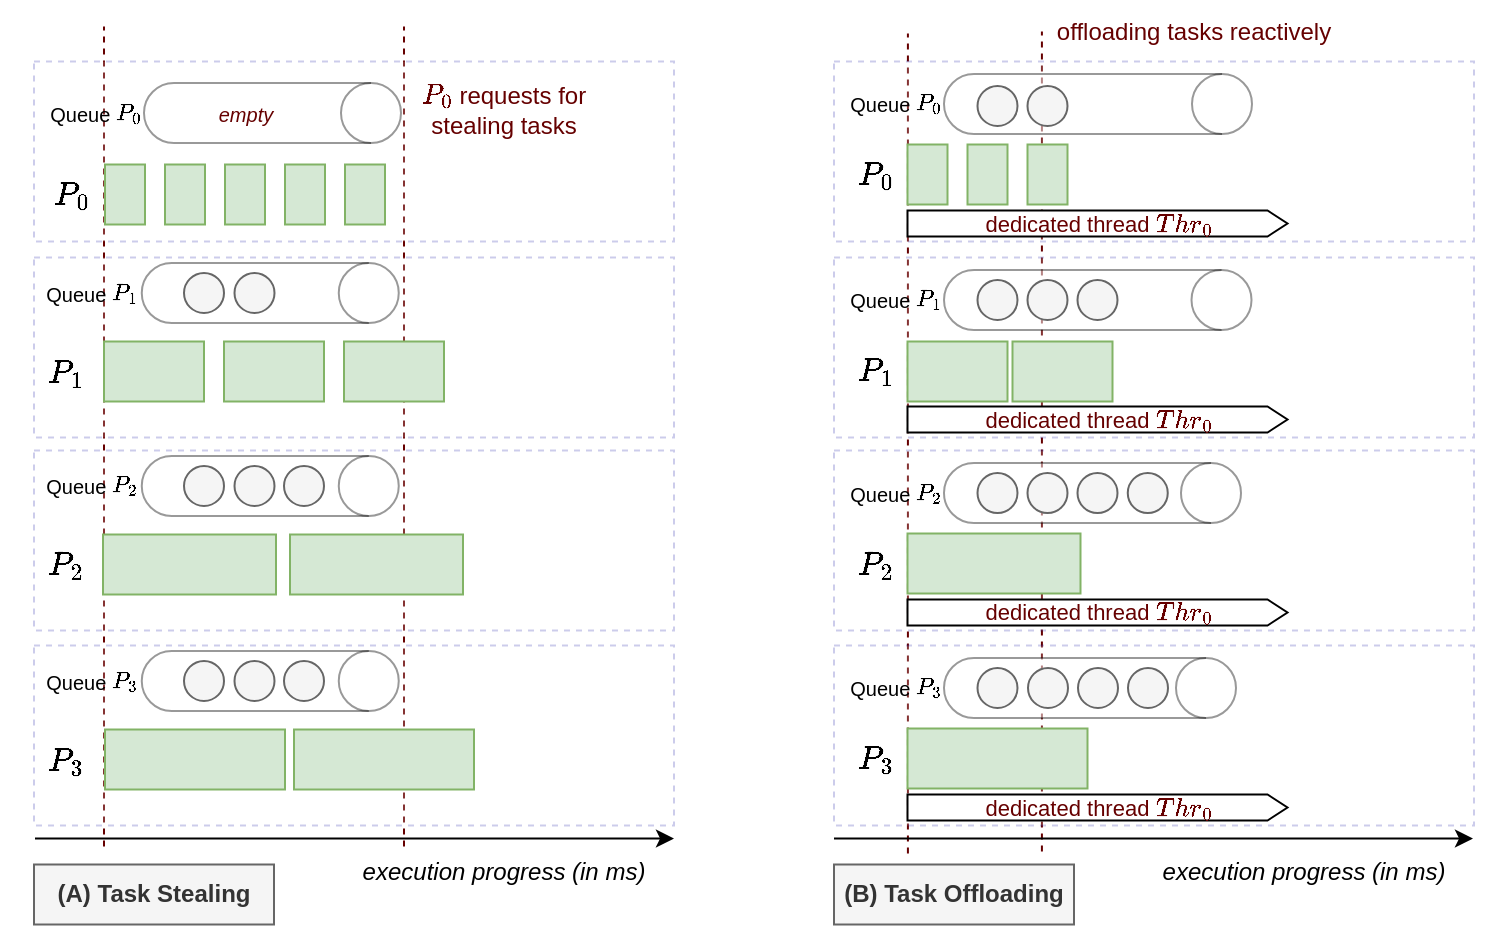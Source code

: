 <mxfile version="21.6.1" type="device">
  <diagram name="Page-1" id="OCD1pQ2lFyb5-pAs6mBr">
    <mxGraphModel dx="1039" dy="631" grid="1" gridSize="10" guides="1" tooltips="1" connect="1" arrows="1" fold="1" page="1" pageScale="1" pageWidth="850" pageHeight="1100" math="1" shadow="0">
      <root>
        <mxCell id="0" />
        <mxCell id="1" parent="0" />
        <mxCell id="47elDPR47_D-u9-GdjI5-1" value="" style="endArrow=none;dashed=1;html=1;rounded=0;strokeColor=#660000;" edge="1" parent="1">
          <mxGeometry width="50" height="50" relative="1" as="geometry">
            <mxPoint x="75" y="458.25" as="sourcePoint" />
            <mxPoint x="75" y="48.25" as="targetPoint" />
          </mxGeometry>
        </mxCell>
        <mxCell id="T_0C0X5ZwcewlRZvApfs-1" value="" style="endArrow=none;dashed=1;html=1;rounded=0;strokeColor=#660000;" parent="1" edge="1">
          <mxGeometry width="50" height="50" relative="1" as="geometry">
            <mxPoint x="476.96" y="461.75" as="sourcePoint" />
            <mxPoint x="476.96" y="51.75" as="targetPoint" />
          </mxGeometry>
        </mxCell>
        <mxCell id="EI3U2951v47eRK_0hJTf-91" value="" style="endArrow=none;dashed=1;html=1;rounded=0;strokeColor=#660000;" parent="1" edge="1">
          <mxGeometry width="50" height="50" relative="1" as="geometry">
            <mxPoint x="543.96" y="460.75" as="sourcePoint" />
            <mxPoint x="543.96" y="50.75" as="targetPoint" />
          </mxGeometry>
        </mxCell>
        <mxCell id="EI3U2951v47eRK_0hJTf-36" value="" style="rounded=0;whiteSpace=wrap;html=1;opacity=20;dashed=1;strokeColor=#000099;" parent="1" vertex="1">
          <mxGeometry x="440" y="65.75" width="320" height="90" as="geometry" />
        </mxCell>
        <mxCell id="EI3U2951v47eRK_0hJTf-50" value="" style="rounded=0;whiteSpace=wrap;html=1;opacity=20;dashed=1;strokeColor=#000099;" parent="1" vertex="1">
          <mxGeometry x="440" y="163.75" width="320" height="90" as="geometry" />
        </mxCell>
        <mxCell id="up2wbToSJT_fbcNd9yz9-1" value="" style="endArrow=none;dashed=1;html=1;rounded=0;strokeColor=#660000;" parent="1" edge="1">
          <mxGeometry width="50" height="50" relative="1" as="geometry">
            <mxPoint x="225" y="458.25" as="sourcePoint" />
            <mxPoint x="225" y="48.25" as="targetPoint" />
          </mxGeometry>
        </mxCell>
        <mxCell id="EI3U2951v47eRK_0hJTf-10" value="" style="rounded=0;whiteSpace=wrap;html=1;opacity=20;dashed=1;strokeColor=#000099;" parent="1" vertex="1">
          <mxGeometry x="40" y="163.75" width="320" height="90" as="geometry" />
        </mxCell>
        <mxCell id="EI3U2951v47eRK_0hJTf-9" value="" style="rounded=0;whiteSpace=wrap;html=1;opacity=20;dashed=1;strokeColor=#000099;" parent="1" vertex="1">
          <mxGeometry x="40" y="65.75" width="320" height="90" as="geometry" />
        </mxCell>
        <mxCell id="E4jaz9_r6LfAv21_UV1V-21" value="" style="rounded=0;whiteSpace=wrap;html=1;fillColor=#d5e8d4;strokeColor=#82b366;" parent="1" vertex="1">
          <mxGeometry x="75" y="205.75" width="50" height="30" as="geometry" />
        </mxCell>
        <mxCell id="E4jaz9_r6LfAv21_UV1V-43" value="$$P_{0}$$" style="text;html=1;strokeColor=none;fillColor=none;align=center;verticalAlign=middle;whiteSpace=wrap;rounded=0;fontSize=14;" parent="1" vertex="1">
          <mxGeometry x="44.25" y="117.25" width="31.25" height="30" as="geometry" />
        </mxCell>
        <mxCell id="E4jaz9_r6LfAv21_UV1V-45" value="" style="rounded=0;whiteSpace=wrap;html=1;fillColor=#d5e8d4;strokeColor=#82b366;" parent="1" vertex="1">
          <mxGeometry x="75.5" y="117.25" width="20" height="30" as="geometry" />
        </mxCell>
        <mxCell id="E4jaz9_r6LfAv21_UV1V-48" value="" style="endArrow=classic;html=1;rounded=0;" parent="1" edge="1">
          <mxGeometry width="50" height="50" relative="1" as="geometry">
            <mxPoint x="40.5" y="454.25" as="sourcePoint" />
            <mxPoint x="360" y="454.25" as="targetPoint" />
          </mxGeometry>
        </mxCell>
        <mxCell id="E4jaz9_r6LfAv21_UV1V-49" value="execution progress (in ms)" style="text;html=1;strokeColor=none;fillColor=none;align=center;verticalAlign=middle;whiteSpace=wrap;rounded=0;fontStyle=2" parent="1" vertex="1">
          <mxGeometry x="200" y="460.75" width="150" height="20" as="geometry" />
        </mxCell>
        <mxCell id="E4jaz9_r6LfAv21_UV1V-50" value="" style="rounded=0;whiteSpace=wrap;html=1;fillColor=#d5e8d4;strokeColor=#82b366;" parent="1" vertex="1">
          <mxGeometry x="105.5" y="117.25" width="20" height="30" as="geometry" />
        </mxCell>
        <mxCell id="E4jaz9_r6LfAv21_UV1V-51" value="" style="rounded=0;whiteSpace=wrap;html=1;fillColor=#d5e8d4;strokeColor=#82b366;" parent="1" vertex="1">
          <mxGeometry x="135.5" y="117.25" width="20" height="30" as="geometry" />
        </mxCell>
        <mxCell id="E4jaz9_r6LfAv21_UV1V-52" value="" style="rounded=0;whiteSpace=wrap;html=1;fillColor=#d5e8d4;strokeColor=#82b366;" parent="1" vertex="1">
          <mxGeometry x="165.5" y="117.25" width="20" height="30" as="geometry" />
        </mxCell>
        <mxCell id="E4jaz9_r6LfAv21_UV1V-53" value="" style="rounded=0;whiteSpace=wrap;html=1;fillColor=#d5e8d4;strokeColor=#82b366;" parent="1" vertex="1">
          <mxGeometry x="195.5" y="117.25" width="20" height="30" as="geometry" />
        </mxCell>
        <mxCell id="E4jaz9_r6LfAv21_UV1V-69" value="" style="rounded=0;whiteSpace=wrap;html=1;fillColor=#d5e8d4;strokeColor=#82b366;" parent="1" vertex="1">
          <mxGeometry x="135" y="205.75" width="50" height="30" as="geometry" />
        </mxCell>
        <mxCell id="E4jaz9_r6LfAv21_UV1V-70" value="" style="rounded=0;whiteSpace=wrap;html=1;fillColor=#d5e8d4;strokeColor=#82b366;" parent="1" vertex="1">
          <mxGeometry x="195" y="205.75" width="50" height="30" as="geometry" />
        </mxCell>
        <mxCell id="up2wbToSJT_fbcNd9yz9-6" value="\(P_{0}\) requests for stealing tasks" style="text;html=1;strokeColor=none;fillColor=none;align=center;verticalAlign=middle;whiteSpace=wrap;rounded=0;rotation=0;fontColor=#660000;" parent="1" vertex="1">
          <mxGeometry x="230" y="75" width="90" height="30" as="geometry" />
        </mxCell>
        <mxCell id="up2wbToSJT_fbcNd9yz9-40" value="dedicated thread \(Thr_{0}\)" style="html=1;shadow=0;dashed=0;align=center;verticalAlign=middle;shape=mxgraph.arrows2.arrow;dy=0;dx=10;notch=0;fontColor=#660000;fontSize=11;" parent="1" vertex="1">
          <mxGeometry x="476.75" y="140.25" width="190" height="13" as="geometry" />
        </mxCell>
        <mxCell id="EI3U2951v47eRK_0hJTf-1" value="" style="shape=cylinder3;whiteSpace=wrap;html=1;boundedLbl=1;backgroundOutline=1;size=15;rotation=90;opacity=40;" parent="1" vertex="1">
          <mxGeometry x="144.25" y="27.25" width="30" height="128.5" as="geometry" />
        </mxCell>
        <mxCell id="EI3U2951v47eRK_0hJTf-2" value="Queue \(P_{0}\)" style="text;html=1;strokeColor=none;fillColor=none;align=center;verticalAlign=middle;whiteSpace=wrap;rounded=0;fontSize=10;" parent="1" vertex="1">
          <mxGeometry x="45.5" y="78" width="50" height="27" as="geometry" />
        </mxCell>
        <mxCell id="EI3U2951v47eRK_0hJTf-4" value="$$P_{1}$$" style="text;html=1;strokeColor=none;fillColor=none;align=center;verticalAlign=middle;whiteSpace=wrap;rounded=0;fontSize=14;" parent="1" vertex="1">
          <mxGeometry x="40.5" y="205.75" width="31.25" height="30" as="geometry" />
        </mxCell>
        <mxCell id="EI3U2951v47eRK_0hJTf-5" value="" style="shape=cylinder3;whiteSpace=wrap;html=1;boundedLbl=1;backgroundOutline=1;size=15;rotation=90;opacity=40;" parent="1" vertex="1">
          <mxGeometry x="143.13" y="117.25" width="30" height="128.5" as="geometry" />
        </mxCell>
        <mxCell id="EI3U2951v47eRK_0hJTf-6" value="Queue \(P_{1}\)" style="text;html=1;strokeColor=none;fillColor=none;align=center;verticalAlign=middle;whiteSpace=wrap;rounded=0;fontSize=10;" parent="1" vertex="1">
          <mxGeometry x="44.38" y="168" width="50" height="27" as="geometry" />
        </mxCell>
        <mxCell id="EI3U2951v47eRK_0hJTf-7" value="" style="ellipse;whiteSpace=wrap;html=1;aspect=fixed;fillColor=#f5f5f5;fontColor=#333333;strokeColor=#666666;" parent="1" vertex="1">
          <mxGeometry x="115" y="171.5" width="20" height="20" as="geometry" />
        </mxCell>
        <mxCell id="EI3U2951v47eRK_0hJTf-8" value="" style="ellipse;whiteSpace=wrap;html=1;aspect=fixed;fillColor=#f5f5f5;fontColor=#333333;strokeColor=#666666;" parent="1" vertex="1">
          <mxGeometry x="140.25" y="171.5" width="20" height="20" as="geometry" />
        </mxCell>
        <mxCell id="EI3U2951v47eRK_0hJTf-11" value="" style="rounded=0;whiteSpace=wrap;html=1;opacity=20;dashed=1;strokeColor=#000099;" parent="1" vertex="1">
          <mxGeometry x="40" y="260.25" width="320" height="90" as="geometry" />
        </mxCell>
        <mxCell id="EI3U2951v47eRK_0hJTf-15" value="$$P_{2}$$" style="text;html=1;strokeColor=none;fillColor=none;align=center;verticalAlign=middle;whiteSpace=wrap;rounded=0;fontSize=14;" parent="1" vertex="1">
          <mxGeometry x="40.5" y="302.25" width="31.25" height="30" as="geometry" />
        </mxCell>
        <mxCell id="EI3U2951v47eRK_0hJTf-16" value="" style="shape=cylinder3;whiteSpace=wrap;html=1;boundedLbl=1;backgroundOutline=1;size=15;rotation=90;opacity=40;" parent="1" vertex="1">
          <mxGeometry x="143.13" y="213.75" width="30" height="128.5" as="geometry" />
        </mxCell>
        <mxCell id="EI3U2951v47eRK_0hJTf-17" value="Queue \(P_{2}\)" style="text;html=1;strokeColor=none;fillColor=none;align=center;verticalAlign=middle;whiteSpace=wrap;rounded=0;fontSize=10;" parent="1" vertex="1">
          <mxGeometry x="44.38" y="264.5" width="50" height="27" as="geometry" />
        </mxCell>
        <mxCell id="EI3U2951v47eRK_0hJTf-18" value="" style="ellipse;whiteSpace=wrap;html=1;aspect=fixed;fillColor=#f5f5f5;fontColor=#333333;strokeColor=#666666;" parent="1" vertex="1">
          <mxGeometry x="115" y="268" width="20" height="20" as="geometry" />
        </mxCell>
        <mxCell id="EI3U2951v47eRK_0hJTf-19" value="" style="ellipse;whiteSpace=wrap;html=1;aspect=fixed;fillColor=#f5f5f5;fontColor=#333333;strokeColor=#666666;" parent="1" vertex="1">
          <mxGeometry x="140.25" y="268" width="20" height="20" as="geometry" />
        </mxCell>
        <mxCell id="EI3U2951v47eRK_0hJTf-20" value="" style="ellipse;whiteSpace=wrap;html=1;aspect=fixed;fillColor=#f5f5f5;fontColor=#333333;strokeColor=#666666;" parent="1" vertex="1">
          <mxGeometry x="165" y="268" width="20" height="20" as="geometry" />
        </mxCell>
        <mxCell id="EI3U2951v47eRK_0hJTf-21" value="" style="rounded=0;whiteSpace=wrap;html=1;fillColor=#d5e8d4;strokeColor=#82b366;" parent="1" vertex="1">
          <mxGeometry x="74.5" y="302.25" width="86.5" height="30" as="geometry" />
        </mxCell>
        <mxCell id="EI3U2951v47eRK_0hJTf-22" value="" style="rounded=0;whiteSpace=wrap;html=1;fillColor=#d5e8d4;strokeColor=#82b366;" parent="1" vertex="1">
          <mxGeometry x="168" y="302.25" width="86.5" height="30" as="geometry" />
        </mxCell>
        <mxCell id="EI3U2951v47eRK_0hJTf-23" value="" style="rounded=0;whiteSpace=wrap;html=1;opacity=20;dashed=1;strokeColor=#000099;" parent="1" vertex="1">
          <mxGeometry x="40" y="357.75" width="320" height="90" as="geometry" />
        </mxCell>
        <mxCell id="EI3U2951v47eRK_0hJTf-24" value="$$P_{3}$$" style="text;html=1;strokeColor=none;fillColor=none;align=center;verticalAlign=middle;whiteSpace=wrap;rounded=0;fontSize=14;" parent="1" vertex="1">
          <mxGeometry x="40.5" y="399.75" width="31.25" height="30" as="geometry" />
        </mxCell>
        <mxCell id="EI3U2951v47eRK_0hJTf-25" value="" style="shape=cylinder3;whiteSpace=wrap;html=1;boundedLbl=1;backgroundOutline=1;size=15;rotation=90;opacity=40;" parent="1" vertex="1">
          <mxGeometry x="143.13" y="311.25" width="30" height="128.5" as="geometry" />
        </mxCell>
        <mxCell id="EI3U2951v47eRK_0hJTf-26" value="Queue \(P_{3}\)" style="text;html=1;strokeColor=none;fillColor=none;align=center;verticalAlign=middle;whiteSpace=wrap;rounded=0;fontSize=10;" parent="1" vertex="1">
          <mxGeometry x="44.38" y="362" width="50" height="27" as="geometry" />
        </mxCell>
        <mxCell id="EI3U2951v47eRK_0hJTf-27" value="" style="ellipse;whiteSpace=wrap;html=1;aspect=fixed;fillColor=#f5f5f5;fontColor=#333333;strokeColor=#666666;" parent="1" vertex="1">
          <mxGeometry x="115" y="365.5" width="20" height="20" as="geometry" />
        </mxCell>
        <mxCell id="EI3U2951v47eRK_0hJTf-28" value="" style="ellipse;whiteSpace=wrap;html=1;aspect=fixed;fillColor=#f5f5f5;fontColor=#333333;strokeColor=#666666;" parent="1" vertex="1">
          <mxGeometry x="140.25" y="365.5" width="20" height="20" as="geometry" />
        </mxCell>
        <mxCell id="EI3U2951v47eRK_0hJTf-29" value="" style="ellipse;whiteSpace=wrap;html=1;aspect=fixed;fillColor=#f5f5f5;fontColor=#333333;strokeColor=#666666;" parent="1" vertex="1">
          <mxGeometry x="165" y="365.5" width="20" height="20" as="geometry" />
        </mxCell>
        <mxCell id="EI3U2951v47eRK_0hJTf-33" value="" style="rounded=0;whiteSpace=wrap;html=1;fillColor=#d5e8d4;strokeColor=#82b366;" parent="1" vertex="1">
          <mxGeometry x="75.5" y="399.75" width="90" height="30" as="geometry" />
        </mxCell>
        <mxCell id="EI3U2951v47eRK_0hJTf-34" value="" style="rounded=0;whiteSpace=wrap;html=1;fillColor=#d5e8d4;strokeColor=#82b366;" parent="1" vertex="1">
          <mxGeometry x="170" y="399.75" width="90" height="30" as="geometry" />
        </mxCell>
        <mxCell id="EI3U2951v47eRK_0hJTf-35" value="empty" style="text;html=1;strokeColor=none;fillColor=none;align=center;verticalAlign=middle;whiteSpace=wrap;rounded=0;rotation=0;fontColor=#660000;fontStyle=2;fontSize=10;" parent="1" vertex="1">
          <mxGeometry x="120.5" y="80" width="50" height="23" as="geometry" />
        </mxCell>
        <mxCell id="EI3U2951v47eRK_0hJTf-37" value="$$P_{0}$$" style="text;html=1;strokeColor=none;fillColor=none;align=center;verticalAlign=middle;whiteSpace=wrap;rounded=0;fontSize=14;" parent="1" vertex="1">
          <mxGeometry x="445.5" y="107.25" width="31.25" height="30" as="geometry" />
        </mxCell>
        <mxCell id="EI3U2951v47eRK_0hJTf-38" value="" style="rounded=0;whiteSpace=wrap;html=1;fillColor=#d5e8d4;strokeColor=#82b366;" parent="1" vertex="1">
          <mxGeometry x="476.75" y="107.25" width="20" height="30" as="geometry" />
        </mxCell>
        <mxCell id="EI3U2951v47eRK_0hJTf-39" value="" style="rounded=0;whiteSpace=wrap;html=1;fillColor=#d5e8d4;strokeColor=#82b366;" parent="1" vertex="1">
          <mxGeometry x="506.75" y="107.25" width="20" height="30" as="geometry" />
        </mxCell>
        <mxCell id="EI3U2951v47eRK_0hJTf-40" value="" style="rounded=0;whiteSpace=wrap;html=1;fillColor=#d5e8d4;strokeColor=#82b366;" parent="1" vertex="1">
          <mxGeometry x="536.75" y="107.25" width="20" height="30" as="geometry" />
        </mxCell>
        <mxCell id="EI3U2951v47eRK_0hJTf-44" value="" style="shape=cylinder3;whiteSpace=wrap;html=1;boundedLbl=1;backgroundOutline=1;size=15;rotation=90;opacity=40;" parent="1" vertex="1">
          <mxGeometry x="557" y="10" width="30" height="154" as="geometry" />
        </mxCell>
        <mxCell id="EI3U2951v47eRK_0hJTf-45" value="Queue \(P_{0}\)" style="text;html=1;strokeColor=none;fillColor=none;align=center;verticalAlign=middle;whiteSpace=wrap;rounded=0;fontSize=10;" parent="1" vertex="1">
          <mxGeometry x="445.5" y="73.5" width="50" height="27" as="geometry" />
        </mxCell>
        <mxCell id="EI3U2951v47eRK_0hJTf-47" value="" style="ellipse;whiteSpace=wrap;html=1;aspect=fixed;fillColor=#f5f5f5;fontColor=#333333;strokeColor=#666666;" parent="1" vertex="1">
          <mxGeometry x="511.75" y="78" width="20" height="20" as="geometry" />
        </mxCell>
        <mxCell id="EI3U2951v47eRK_0hJTf-48" value="" style="ellipse;whiteSpace=wrap;html=1;aspect=fixed;fillColor=#f5f5f5;fontColor=#333333;strokeColor=#666666;" parent="1" vertex="1">
          <mxGeometry x="536.75" y="78" width="20" height="20" as="geometry" />
        </mxCell>
        <mxCell id="EI3U2951v47eRK_0hJTf-49" value="dedicated thread \(Thr_{0}\)" style="html=1;shadow=0;dashed=0;align=center;verticalAlign=middle;shape=mxgraph.arrows2.arrow;dy=0;dx=10;notch=0;fontColor=#660000;fontSize=11;" parent="1" vertex="1">
          <mxGeometry x="476.75" y="238.25" width="190" height="13" as="geometry" />
        </mxCell>
        <mxCell id="EI3U2951v47eRK_0hJTf-51" value="$$P_{1}$$" style="text;html=1;strokeColor=none;fillColor=none;align=center;verticalAlign=middle;whiteSpace=wrap;rounded=0;fontSize=14;" parent="1" vertex="1">
          <mxGeometry x="445.5" y="205.25" width="31.25" height="30" as="geometry" />
        </mxCell>
        <mxCell id="EI3U2951v47eRK_0hJTf-56" value="" style="shape=cylinder3;whiteSpace=wrap;html=1;boundedLbl=1;backgroundOutline=1;size=15;rotation=90;opacity=40;" parent="1" vertex="1">
          <mxGeometry x="556.88" y="108.13" width="30" height="153.75" as="geometry" />
        </mxCell>
        <mxCell id="EI3U2951v47eRK_0hJTf-57" value="Queue \(P_{1}\)" style="text;html=1;strokeColor=none;fillColor=none;align=center;verticalAlign=middle;whiteSpace=wrap;rounded=0;fontSize=10;" parent="1" vertex="1">
          <mxGeometry x="445.5" y="171.5" width="50" height="27" as="geometry" />
        </mxCell>
        <mxCell id="EI3U2951v47eRK_0hJTf-58" value="" style="ellipse;whiteSpace=wrap;html=1;aspect=fixed;fillColor=#f5f5f5;fontColor=#333333;strokeColor=#666666;" parent="1" vertex="1">
          <mxGeometry x="511.75" y="175" width="20" height="20" as="geometry" />
        </mxCell>
        <mxCell id="EI3U2951v47eRK_0hJTf-59" value="" style="ellipse;whiteSpace=wrap;html=1;aspect=fixed;fillColor=#f5f5f5;fontColor=#333333;strokeColor=#666666;" parent="1" vertex="1">
          <mxGeometry x="536.75" y="175" width="20" height="20" as="geometry" />
        </mxCell>
        <mxCell id="EI3U2951v47eRK_0hJTf-62" value="" style="rounded=0;whiteSpace=wrap;html=1;fillColor=#d5e8d4;strokeColor=#82b366;" parent="1" vertex="1">
          <mxGeometry x="476.75" y="205.75" width="50" height="30" as="geometry" />
        </mxCell>
        <mxCell id="EI3U2951v47eRK_0hJTf-63" value="" style="rounded=0;whiteSpace=wrap;html=1;fillColor=#d5e8d4;strokeColor=#82b366;" parent="1" vertex="1">
          <mxGeometry x="529.25" y="205.75" width="50" height="30" as="geometry" />
        </mxCell>
        <mxCell id="EI3U2951v47eRK_0hJTf-64" value="" style="ellipse;whiteSpace=wrap;html=1;aspect=fixed;fillColor=#f5f5f5;fontColor=#333333;strokeColor=#666666;" parent="1" vertex="1">
          <mxGeometry x="561.75" y="175" width="20" height="20" as="geometry" />
        </mxCell>
        <mxCell id="EI3U2951v47eRK_0hJTf-65" value="" style="rounded=0;whiteSpace=wrap;html=1;opacity=20;dashed=1;strokeColor=#000099;" parent="1" vertex="1">
          <mxGeometry x="440" y="260.25" width="320" height="90" as="geometry" />
        </mxCell>
        <mxCell id="EI3U2951v47eRK_0hJTf-66" value="dedicated thread \(Thr_{0}\)" style="html=1;shadow=0;dashed=0;align=center;verticalAlign=middle;shape=mxgraph.arrows2.arrow;dy=0;dx=10;notch=0;fontColor=#660000;fontSize=11;" parent="1" vertex="1">
          <mxGeometry x="476.75" y="334.75" width="190" height="13" as="geometry" />
        </mxCell>
        <mxCell id="EI3U2951v47eRK_0hJTf-67" value="$$P_{2}$$" style="text;html=1;strokeColor=none;fillColor=none;align=center;verticalAlign=middle;whiteSpace=wrap;rounded=0;fontSize=14;" parent="1" vertex="1">
          <mxGeometry x="445.5" y="301.75" width="31.25" height="30" as="geometry" />
        </mxCell>
        <mxCell id="EI3U2951v47eRK_0hJTf-68" value="" style="shape=cylinder3;whiteSpace=wrap;html=1;boundedLbl=1;backgroundOutline=1;size=15;rotation=90;opacity=40;" parent="1" vertex="1">
          <mxGeometry x="554.25" y="207.25" width="30" height="148.5" as="geometry" />
        </mxCell>
        <mxCell id="EI3U2951v47eRK_0hJTf-69" value="Queue \(P_{2}\)" style="text;html=1;strokeColor=none;fillColor=none;align=center;verticalAlign=middle;whiteSpace=wrap;rounded=0;fontSize=10;" parent="1" vertex="1">
          <mxGeometry x="445.5" y="268" width="50" height="27" as="geometry" />
        </mxCell>
        <mxCell id="EI3U2951v47eRK_0hJTf-70" value="" style="ellipse;whiteSpace=wrap;html=1;aspect=fixed;fillColor=#f5f5f5;fontColor=#333333;strokeColor=#666666;" parent="1" vertex="1">
          <mxGeometry x="511.75" y="271.5" width="20" height="20" as="geometry" />
        </mxCell>
        <mxCell id="EI3U2951v47eRK_0hJTf-71" value="" style="ellipse;whiteSpace=wrap;html=1;aspect=fixed;fillColor=#f5f5f5;fontColor=#333333;strokeColor=#666666;" parent="1" vertex="1">
          <mxGeometry x="536.75" y="271.5" width="20" height="20" as="geometry" />
        </mxCell>
        <mxCell id="EI3U2951v47eRK_0hJTf-74" value="" style="ellipse;whiteSpace=wrap;html=1;aspect=fixed;fillColor=#f5f5f5;fontColor=#333333;strokeColor=#666666;" parent="1" vertex="1">
          <mxGeometry x="561.75" y="271.5" width="20" height="20" as="geometry" />
        </mxCell>
        <mxCell id="EI3U2951v47eRK_0hJTf-75" value="" style="rounded=0;whiteSpace=wrap;html=1;fillColor=#d5e8d4;strokeColor=#82b366;" parent="1" vertex="1">
          <mxGeometry x="476.75" y="301.75" width="86.5" height="30" as="geometry" />
        </mxCell>
        <mxCell id="EI3U2951v47eRK_0hJTf-77" value="" style="rounded=0;whiteSpace=wrap;html=1;opacity=20;dashed=1;strokeColor=#000099;" parent="1" vertex="1">
          <mxGeometry x="440" y="357.75" width="320" height="90" as="geometry" />
        </mxCell>
        <mxCell id="EI3U2951v47eRK_0hJTf-78" value="dedicated thread \(Thr_{0}\)" style="html=1;shadow=0;dashed=0;align=center;verticalAlign=middle;shape=mxgraph.arrows2.arrow;dy=0;dx=10;notch=0;fontColor=#660000;fontSize=11;" parent="1" vertex="1">
          <mxGeometry x="476.75" y="432.25" width="190" height="13" as="geometry" />
        </mxCell>
        <mxCell id="EI3U2951v47eRK_0hJTf-79" value="$$P_{3}$$" style="text;html=1;strokeColor=none;fillColor=none;align=center;verticalAlign=middle;whiteSpace=wrap;rounded=0;fontSize=14;" parent="1" vertex="1">
          <mxGeometry x="445.5" y="399.25" width="31.25" height="30" as="geometry" />
        </mxCell>
        <mxCell id="EI3U2951v47eRK_0hJTf-80" value="" style="shape=cylinder3;whiteSpace=wrap;html=1;boundedLbl=1;backgroundOutline=1;size=15;rotation=90;opacity=40;" parent="1" vertex="1">
          <mxGeometry x="553" y="306" width="30" height="146" as="geometry" />
        </mxCell>
        <mxCell id="EI3U2951v47eRK_0hJTf-81" value="Queue \(P_{3}\)" style="text;html=1;strokeColor=none;fillColor=none;align=center;verticalAlign=middle;whiteSpace=wrap;rounded=0;fontSize=10;" parent="1" vertex="1">
          <mxGeometry x="445.5" y="365.5" width="50" height="27" as="geometry" />
        </mxCell>
        <mxCell id="EI3U2951v47eRK_0hJTf-82" value="" style="ellipse;whiteSpace=wrap;html=1;aspect=fixed;fillColor=#f5f5f5;fontColor=#333333;strokeColor=#666666;" parent="1" vertex="1">
          <mxGeometry x="511.75" y="369" width="20" height="20" as="geometry" />
        </mxCell>
        <mxCell id="EI3U2951v47eRK_0hJTf-83" value="" style="ellipse;whiteSpace=wrap;html=1;aspect=fixed;fillColor=#f5f5f5;fontColor=#333333;strokeColor=#666666;" parent="1" vertex="1">
          <mxGeometry x="537" y="369" width="20" height="20" as="geometry" />
        </mxCell>
        <mxCell id="EI3U2951v47eRK_0hJTf-84" value="" style="ellipse;whiteSpace=wrap;html=1;aspect=fixed;fillColor=#f5f5f5;fontColor=#333333;strokeColor=#666666;" parent="1" vertex="1">
          <mxGeometry x="562" y="369" width="20" height="20" as="geometry" />
        </mxCell>
        <mxCell id="EI3U2951v47eRK_0hJTf-87" value="" style="rounded=0;whiteSpace=wrap;html=1;fillColor=#d5e8d4;strokeColor=#82b366;" parent="1" vertex="1">
          <mxGeometry x="476.75" y="399.25" width="90" height="30" as="geometry" />
        </mxCell>
        <mxCell id="EI3U2951v47eRK_0hJTf-89" value="" style="ellipse;whiteSpace=wrap;html=1;aspect=fixed;fillColor=#f5f5f5;fontColor=#333333;strokeColor=#666666;" parent="1" vertex="1">
          <mxGeometry x="586.88" y="271.5" width="20" height="20" as="geometry" />
        </mxCell>
        <mxCell id="EI3U2951v47eRK_0hJTf-90" value="" style="ellipse;whiteSpace=wrap;html=1;aspect=fixed;fillColor=#f5f5f5;fontColor=#333333;strokeColor=#666666;" parent="1" vertex="1">
          <mxGeometry x="587" y="369" width="20" height="20" as="geometry" />
        </mxCell>
        <mxCell id="EI3U2951v47eRK_0hJTf-92" value="" style="endArrow=classic;html=1;rounded=0;" parent="1" edge="1">
          <mxGeometry width="50" height="50" relative="1" as="geometry">
            <mxPoint x="440" y="454.25" as="sourcePoint" />
            <mxPoint x="759.5" y="454.25" as="targetPoint" />
          </mxGeometry>
        </mxCell>
        <mxCell id="EI3U2951v47eRK_0hJTf-93" value="execution progress (in ms)" style="text;html=1;strokeColor=none;fillColor=none;align=center;verticalAlign=middle;whiteSpace=wrap;rounded=0;fontStyle=2" parent="1" vertex="1">
          <mxGeometry x="599.5" y="460.75" width="150" height="20" as="geometry" />
        </mxCell>
        <mxCell id="EI3U2951v47eRK_0hJTf-94" value="offloading tasks reactively" style="text;html=1;strokeColor=none;fillColor=none;align=center;verticalAlign=middle;whiteSpace=wrap;rounded=0;rotation=0;fontColor=#660000;" parent="1" vertex="1">
          <mxGeometry x="550" y="35.75" width="140" height="30" as="geometry" />
        </mxCell>
        <mxCell id="EI3U2951v47eRK_0hJTf-95" value="(A) Task Stealing" style="text;html=1;strokeColor=#666666;fillColor=#f5f5f5;align=center;verticalAlign=middle;whiteSpace=wrap;rounded=0;fontColor=#333333;fontStyle=1" parent="1" vertex="1">
          <mxGeometry x="40" y="467.25" width="120" height="30" as="geometry" />
        </mxCell>
        <mxCell id="EI3U2951v47eRK_0hJTf-96" value="(B) Task Offloading" style="text;html=1;strokeColor=#666666;fillColor=#f5f5f5;align=center;verticalAlign=middle;whiteSpace=wrap;rounded=0;fontColor=#333333;fontStyle=1" parent="1" vertex="1">
          <mxGeometry x="440" y="467.25" width="120" height="30" as="geometry" />
        </mxCell>
      </root>
    </mxGraphModel>
  </diagram>
</mxfile>
